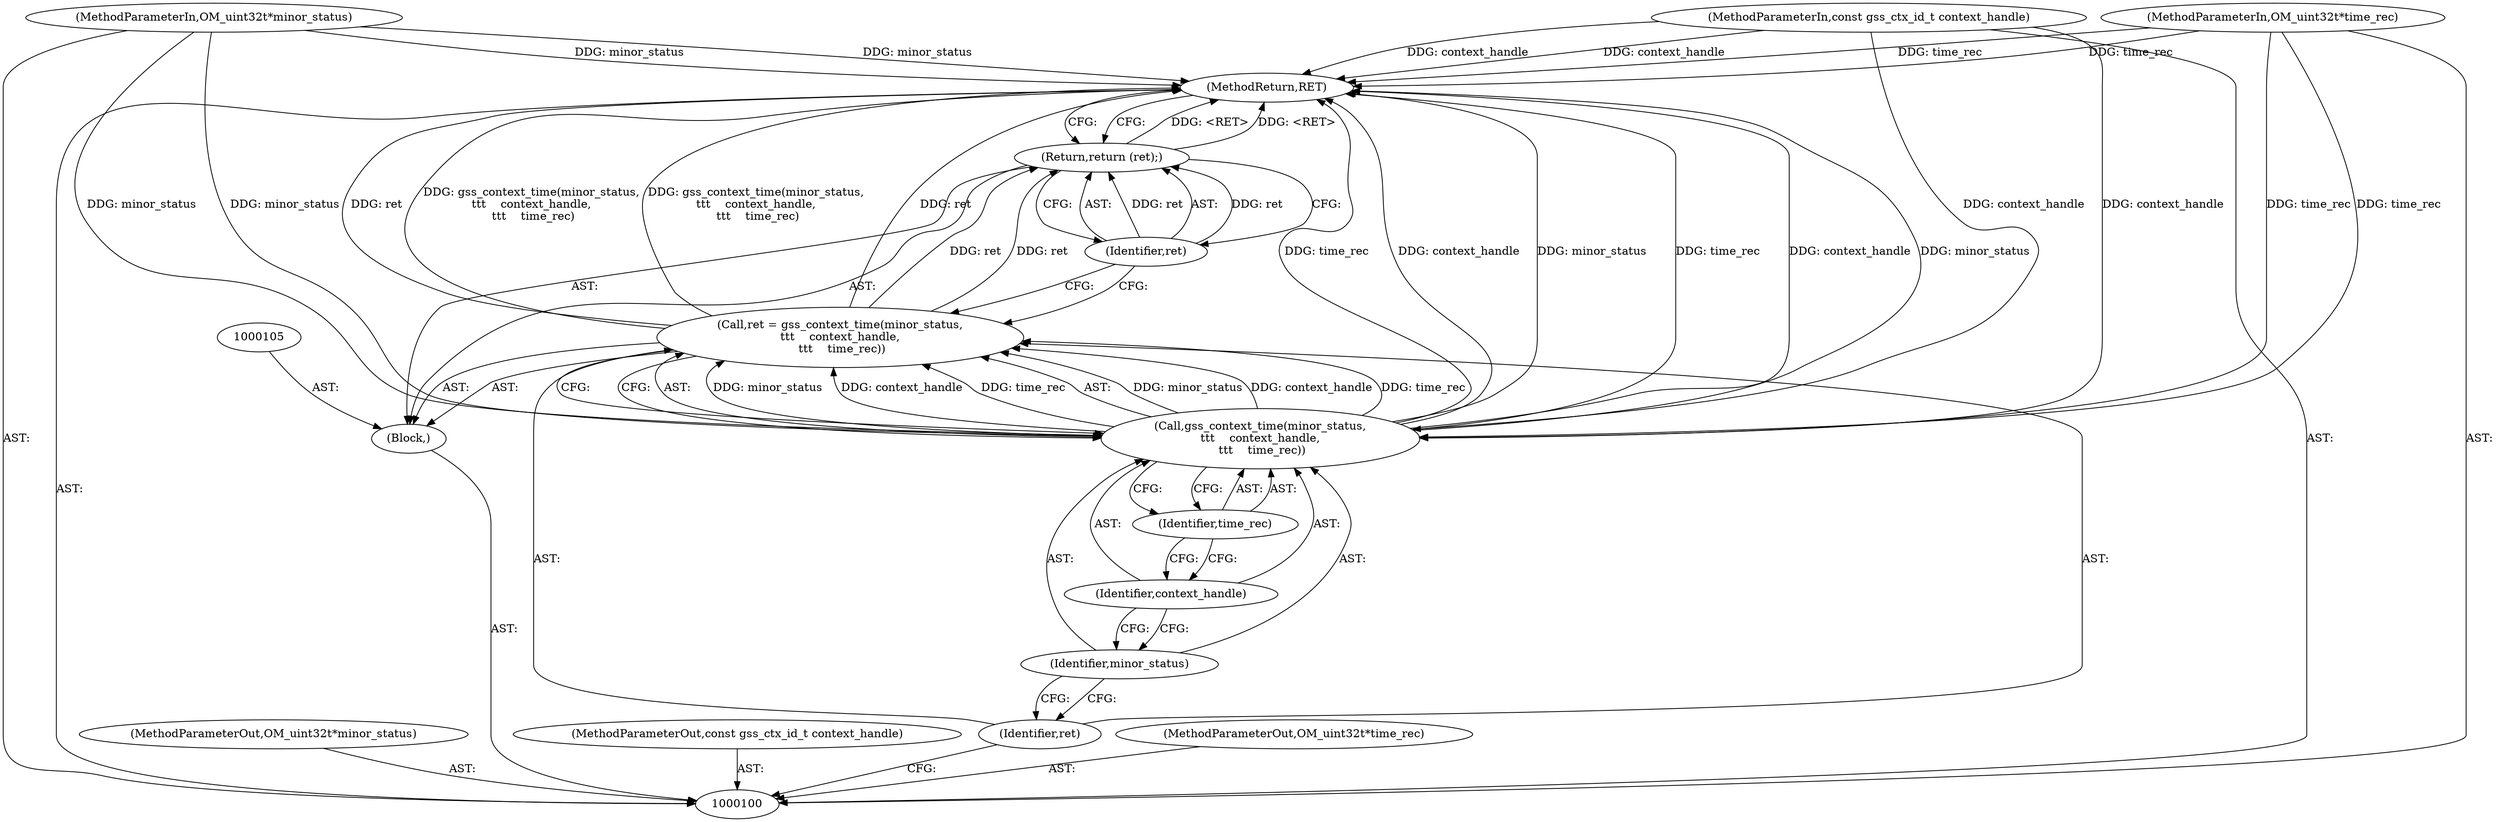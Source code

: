 digraph "1_krb5_b51b33f2bc5d1497ddf5bd107f791c101695000d_5" {
"1000114" [label="(MethodReturn,RET)"];
"1000113" [label="(Identifier,ret)"];
"1000112" [label="(Return,return (ret);)"];
"1000101" [label="(MethodParameterIn,OM_uint32\t*minor_status)"];
"1000132" [label="(MethodParameterOut,OM_uint32\t*minor_status)"];
"1000102" [label="(MethodParameterIn,const gss_ctx_id_t context_handle)"];
"1000133" [label="(MethodParameterOut,const gss_ctx_id_t context_handle)"];
"1000103" [label="(MethodParameterIn,OM_uint32\t*time_rec)"];
"1000134" [label="(MethodParameterOut,OM_uint32\t*time_rec)"];
"1000104" [label="(Block,)"];
"1000106" [label="(Call,ret = gss_context_time(minor_status,\n\t\t\t    context_handle,\n \t\t\t    time_rec))"];
"1000107" [label="(Identifier,ret)"];
"1000109" [label="(Identifier,minor_status)"];
"1000108" [label="(Call,gss_context_time(minor_status,\n\t\t\t    context_handle,\n \t\t\t    time_rec))"];
"1000110" [label="(Identifier,context_handle)"];
"1000111" [label="(Identifier,time_rec)"];
"1000114" -> "1000100"  [label="AST: "];
"1000114" -> "1000112"  [label="CFG: "];
"1000112" -> "1000114"  [label="DDG: <RET>"];
"1000106" -> "1000114"  [label="DDG: gss_context_time(minor_status,\n\t\t\t    context_handle,\n \t\t\t    time_rec)"];
"1000106" -> "1000114"  [label="DDG: ret"];
"1000103" -> "1000114"  [label="DDG: time_rec"];
"1000102" -> "1000114"  [label="DDG: context_handle"];
"1000108" -> "1000114"  [label="DDG: time_rec"];
"1000108" -> "1000114"  [label="DDG: context_handle"];
"1000108" -> "1000114"  [label="DDG: minor_status"];
"1000101" -> "1000114"  [label="DDG: minor_status"];
"1000113" -> "1000112"  [label="AST: "];
"1000113" -> "1000106"  [label="CFG: "];
"1000112" -> "1000113"  [label="CFG: "];
"1000113" -> "1000112"  [label="DDG: ret"];
"1000112" -> "1000104"  [label="AST: "];
"1000112" -> "1000113"  [label="CFG: "];
"1000113" -> "1000112"  [label="AST: "];
"1000114" -> "1000112"  [label="CFG: "];
"1000112" -> "1000114"  [label="DDG: <RET>"];
"1000113" -> "1000112"  [label="DDG: ret"];
"1000106" -> "1000112"  [label="DDG: ret"];
"1000101" -> "1000100"  [label="AST: "];
"1000101" -> "1000114"  [label="DDG: minor_status"];
"1000101" -> "1000108"  [label="DDG: minor_status"];
"1000132" -> "1000100"  [label="AST: "];
"1000102" -> "1000100"  [label="AST: "];
"1000102" -> "1000114"  [label="DDG: context_handle"];
"1000102" -> "1000108"  [label="DDG: context_handle"];
"1000133" -> "1000100"  [label="AST: "];
"1000103" -> "1000100"  [label="AST: "];
"1000103" -> "1000114"  [label="DDG: time_rec"];
"1000103" -> "1000108"  [label="DDG: time_rec"];
"1000134" -> "1000100"  [label="AST: "];
"1000104" -> "1000100"  [label="AST: "];
"1000105" -> "1000104"  [label="AST: "];
"1000106" -> "1000104"  [label="AST: "];
"1000112" -> "1000104"  [label="AST: "];
"1000106" -> "1000104"  [label="AST: "];
"1000106" -> "1000108"  [label="CFG: "];
"1000107" -> "1000106"  [label="AST: "];
"1000108" -> "1000106"  [label="AST: "];
"1000113" -> "1000106"  [label="CFG: "];
"1000106" -> "1000114"  [label="DDG: gss_context_time(minor_status,\n\t\t\t    context_handle,\n \t\t\t    time_rec)"];
"1000106" -> "1000114"  [label="DDG: ret"];
"1000108" -> "1000106"  [label="DDG: minor_status"];
"1000108" -> "1000106"  [label="DDG: context_handle"];
"1000108" -> "1000106"  [label="DDG: time_rec"];
"1000106" -> "1000112"  [label="DDG: ret"];
"1000107" -> "1000106"  [label="AST: "];
"1000107" -> "1000100"  [label="CFG: "];
"1000109" -> "1000107"  [label="CFG: "];
"1000109" -> "1000108"  [label="AST: "];
"1000109" -> "1000107"  [label="CFG: "];
"1000110" -> "1000109"  [label="CFG: "];
"1000108" -> "1000106"  [label="AST: "];
"1000108" -> "1000111"  [label="CFG: "];
"1000109" -> "1000108"  [label="AST: "];
"1000110" -> "1000108"  [label="AST: "];
"1000111" -> "1000108"  [label="AST: "];
"1000106" -> "1000108"  [label="CFG: "];
"1000108" -> "1000114"  [label="DDG: time_rec"];
"1000108" -> "1000114"  [label="DDG: context_handle"];
"1000108" -> "1000114"  [label="DDG: minor_status"];
"1000108" -> "1000106"  [label="DDG: minor_status"];
"1000108" -> "1000106"  [label="DDG: context_handle"];
"1000108" -> "1000106"  [label="DDG: time_rec"];
"1000101" -> "1000108"  [label="DDG: minor_status"];
"1000102" -> "1000108"  [label="DDG: context_handle"];
"1000103" -> "1000108"  [label="DDG: time_rec"];
"1000110" -> "1000108"  [label="AST: "];
"1000110" -> "1000109"  [label="CFG: "];
"1000111" -> "1000110"  [label="CFG: "];
"1000111" -> "1000108"  [label="AST: "];
"1000111" -> "1000110"  [label="CFG: "];
"1000108" -> "1000111"  [label="CFG: "];
}
